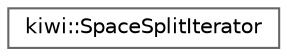 digraph "Graphical Class Hierarchy"
{
 // LATEX_PDF_SIZE
  bgcolor="transparent";
  edge [fontname=Helvetica,fontsize=10,labelfontname=Helvetica,labelfontsize=10];
  node [fontname=Helvetica,fontsize=10,shape=box,height=0.2,width=0.4];
  rankdir="LR";
  Node0 [id="Node000000",label="kiwi::SpaceSplitIterator",height=0.2,width=0.4,color="grey40", fillcolor="white", style="filled",URL="$classkiwi_1_1SpaceSplitIterator.html",tooltip=" "];
}
